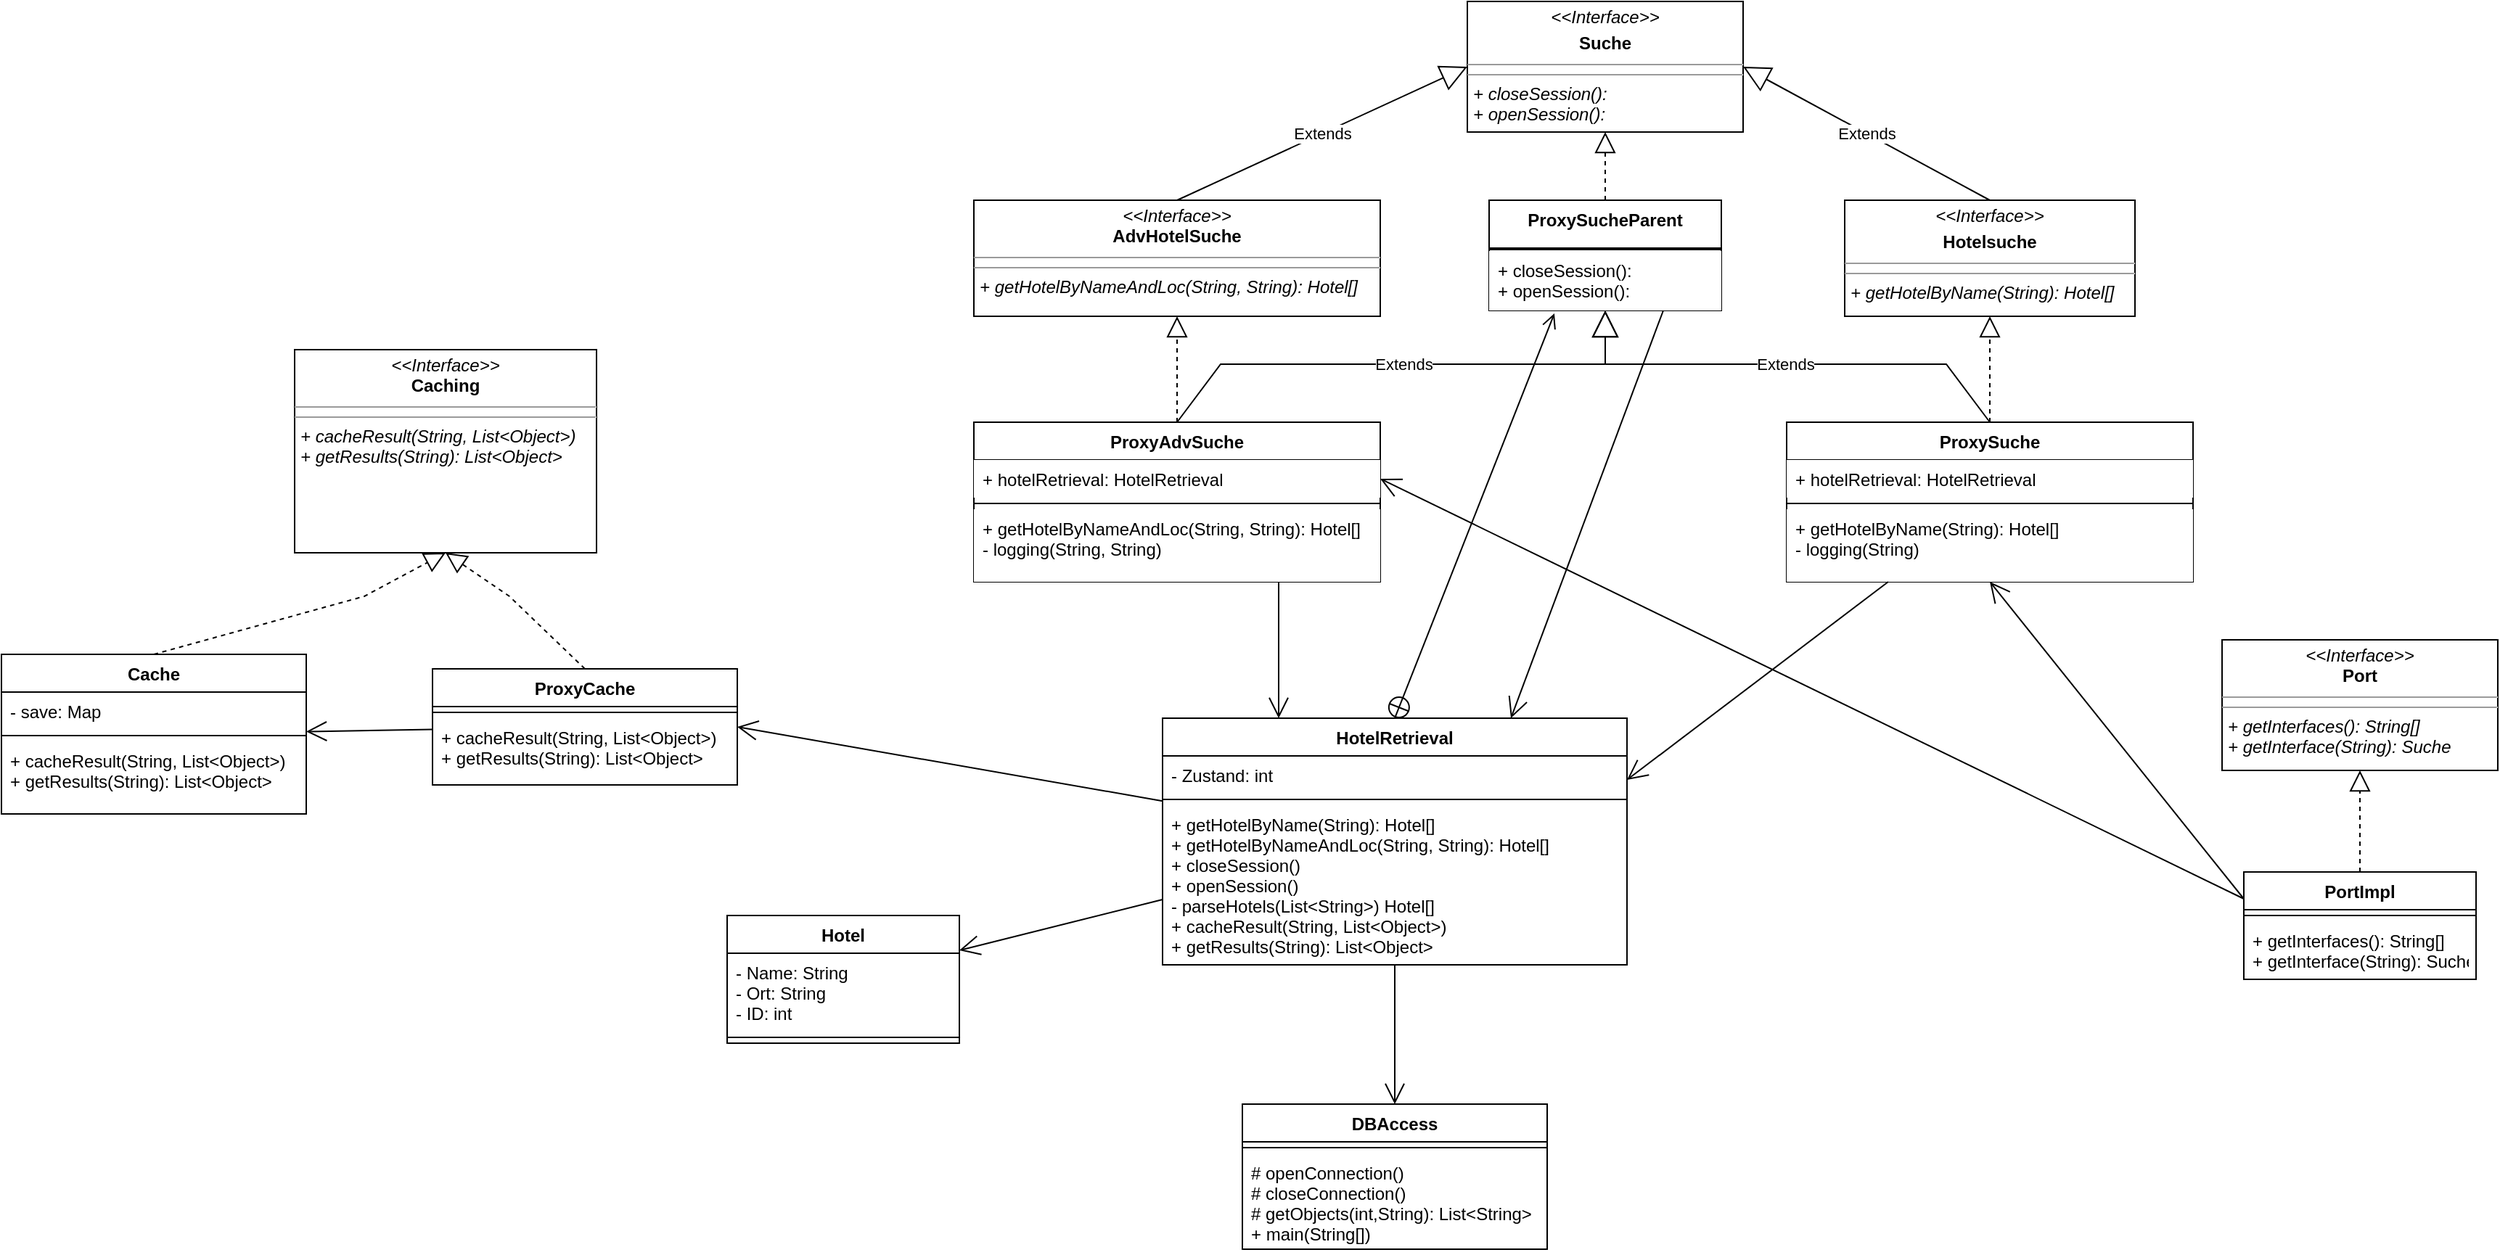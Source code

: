 <mxfile version="17.2.4" type="device"><diagram id="C5RBs43oDa-KdzZeNtuy" name="Page-1"><mxGraphModel dx="2120" dy="823" grid="0" gridSize="10" guides="1" tooltips="1" connect="1" arrows="1" fold="1" page="1" pageScale="1" pageWidth="827" pageHeight="1169" background="#ffffff" math="0" shadow="0"><root><mxCell id="WIyWlLk6GJQsqaUBKTNV-0"/><mxCell id="WIyWlLk6GJQsqaUBKTNV-1" parent="WIyWlLk6GJQsqaUBKTNV-0"/><mxCell id="56pjx8_hTioEoheBD4xP-1" value="&lt;p style=&quot;margin: 0px ; margin-top: 4px ; text-align: center&quot;&gt;&lt;i&gt;&amp;lt;&amp;lt;Interface&amp;gt;&amp;gt;&lt;b&gt;&lt;br&gt;&lt;/b&gt;&lt;/i&gt;&lt;/p&gt;&lt;p style=&quot;margin: 0px ; margin-top: 4px ; text-align: center&quot;&gt;&lt;b&gt;Suche&lt;/b&gt;&lt;i&gt;&lt;br&gt;&lt;/i&gt;&lt;/p&gt;&lt;hr size=&quot;1&quot;&gt;&lt;hr size=&quot;1&quot;&gt;&lt;p style=&quot;margin: 0px ; margin-left: 4px&quot;&gt;&lt;i&gt;+ closeSession(): &lt;br&gt;+ openSession():&lt;br&gt;&lt;/i&gt;&lt;/p&gt;" style="verticalAlign=top;align=left;overflow=fill;fontSize=12;fontFamily=Helvetica;html=1;" parent="WIyWlLk6GJQsqaUBKTNV-1" vertex="1"><mxGeometry x="300" y="110" width="190" height="90" as="geometry"/></mxCell><mxCell id="56pjx8_hTioEoheBD4xP-5" value="&lt;p style=&quot;margin: 0px ; margin-top: 4px ; text-align: center&quot;&gt;&lt;i&gt;&amp;lt;&amp;lt;Interface&amp;gt;&amp;gt;&lt;br&gt;&lt;/i&gt;&lt;b&gt;AdvHotelSuche&lt;/b&gt;&lt;i&gt;&lt;br&gt;&lt;/i&gt;&lt;/p&gt;&lt;hr size=&quot;1&quot;&gt;&lt;hr size=&quot;1&quot;&gt;&lt;p style=&quot;margin: 0px ; margin-left: 4px&quot;&gt;&lt;i&gt;+ getHotelByNameAndLoc(String, String): Hotel[]&lt;br&gt;&lt;/i&gt;&lt;/p&gt;" style="verticalAlign=top;align=left;overflow=fill;fontSize=12;fontFamily=Helvetica;html=1;" parent="WIyWlLk6GJQsqaUBKTNV-1" vertex="1"><mxGeometry x="-40" y="247" width="280" height="80" as="geometry"/></mxCell><mxCell id="56pjx8_hTioEoheBD4xP-6" value="&lt;p style=&quot;margin: 0px ; margin-top: 4px ; text-align: center&quot;&gt;&lt;i&gt;&amp;lt;&amp;lt;Interface&amp;gt;&amp;gt;&lt;/i&gt;&lt;b&gt;&lt;br&gt;&lt;/b&gt;&lt;/p&gt;&lt;p style=&quot;margin: 0px ; margin-top: 4px ; text-align: center&quot;&gt;&lt;b&gt;Hotelsuche&lt;/b&gt;&lt;br&gt;&lt;b&gt;&lt;/b&gt;&lt;/p&gt;&lt;hr size=&quot;1&quot;&gt;&lt;hr size=&quot;1&quot;&gt;&lt;p style=&quot;margin: 0px ; margin-left: 4px&quot;&gt;&lt;i&gt;+ getHotelByName(String): Hotel[]&lt;/i&gt;&lt;br&gt;&lt;/p&gt;" style="verticalAlign=top;align=left;overflow=fill;fontSize=12;fontFamily=Helvetica;html=1;" parent="WIyWlLk6GJQsqaUBKTNV-1" vertex="1"><mxGeometry x="560" y="247" width="200" height="80" as="geometry"/></mxCell><mxCell id="56pjx8_hTioEoheBD4xP-7" value="ProxySucheParent" style="swimlane;fontStyle=1;align=center;verticalAlign=top;childLayout=stackLayout;horizontal=1;startSize=33;horizontalStack=0;resizeParent=1;resizeParentMax=0;resizeLast=0;collapsible=1;marginBottom=0;fillColor=default;" parent="WIyWlLk6GJQsqaUBKTNV-1" vertex="1"><mxGeometry x="315" y="247" width="160" height="76" as="geometry"/></mxCell><mxCell id="56pjx8_hTioEoheBD4xP-9" value="" style="line;strokeWidth=1;align=left;verticalAlign=middle;spacingTop=-1;spacingLeft=3;spacingRight=3;rotatable=0;labelPosition=right;points=[];portConstraint=eastwest;" parent="56pjx8_hTioEoheBD4xP-7" vertex="1"><mxGeometry y="33" width="160" height="2" as="geometry"/></mxCell><mxCell id="56pjx8_hTioEoheBD4xP-10" value="+ closeSession(): &#10;+ openSession():" style="text;align=left;verticalAlign=top;spacingLeft=4;spacingRight=4;overflow=hidden;rotatable=0;points=[[0,0.5],[1,0.5]];portConstraint=eastwest;fillColor=default;" parent="56pjx8_hTioEoheBD4xP-7" vertex="1"><mxGeometry y="35" width="160" height="41" as="geometry"/></mxCell><mxCell id="56pjx8_hTioEoheBD4xP-11" value="ProxyAdvSuche" style="swimlane;fontStyle=1;align=center;verticalAlign=top;childLayout=stackLayout;horizontal=1;startSize=26;horizontalStack=0;resizeParent=1;resizeParentMax=0;resizeLast=0;collapsible=1;marginBottom=0;" parent="WIyWlLk6GJQsqaUBKTNV-1" vertex="1"><mxGeometry x="-40" y="400" width="280" height="110" as="geometry"/></mxCell><mxCell id="56pjx8_hTioEoheBD4xP-12" value="+ hotelRetrieval: HotelRetrieval" style="text;strokeColor=none;fillColor=default;align=left;verticalAlign=top;spacingLeft=4;spacingRight=4;overflow=hidden;rotatable=0;points=[[0,0.5],[1,0.5]];portConstraint=eastwest;" parent="56pjx8_hTioEoheBD4xP-11" vertex="1"><mxGeometry y="26" width="280" height="26" as="geometry"/></mxCell><mxCell id="56pjx8_hTioEoheBD4xP-13" value="" style="line;strokeWidth=1;fillColor=none;align=left;verticalAlign=middle;spacingTop=-1;spacingLeft=3;spacingRight=3;rotatable=0;labelPosition=right;points=[];portConstraint=eastwest;" parent="56pjx8_hTioEoheBD4xP-11" vertex="1"><mxGeometry y="52" width="280" height="8" as="geometry"/></mxCell><mxCell id="56pjx8_hTioEoheBD4xP-14" value="+ getHotelByNameAndLoc(String, String): Hotel[]&#10;- logging(String, String)&#10;" style="text;strokeColor=none;fillColor=default;align=left;verticalAlign=top;spacingLeft=4;spacingRight=4;overflow=hidden;rotatable=0;points=[[0,0.5],[1,0.5]];portConstraint=eastwest;" parent="56pjx8_hTioEoheBD4xP-11" vertex="1"><mxGeometry y="60" width="280" height="50" as="geometry"/></mxCell><mxCell id="56pjx8_hTioEoheBD4xP-15" value="ProxySuche" style="swimlane;fontStyle=1;align=center;verticalAlign=top;childLayout=stackLayout;horizontal=1;startSize=26;horizontalStack=0;resizeParent=1;resizeParentMax=0;resizeLast=0;collapsible=1;marginBottom=0;" parent="WIyWlLk6GJQsqaUBKTNV-1" vertex="1"><mxGeometry x="520" y="400" width="280" height="110" as="geometry"/></mxCell><mxCell id="56pjx8_hTioEoheBD4xP-16" value="+ hotelRetrieval: HotelRetrieval" style="text;strokeColor=none;fillColor=default;align=left;verticalAlign=top;spacingLeft=4;spacingRight=4;overflow=hidden;rotatable=0;points=[[0,0.5],[1,0.5]];portConstraint=eastwest;" parent="56pjx8_hTioEoheBD4xP-15" vertex="1"><mxGeometry y="26" width="280" height="26" as="geometry"/></mxCell><mxCell id="56pjx8_hTioEoheBD4xP-17" value="" style="line;strokeWidth=1;fillColor=#FFFFFF;align=left;verticalAlign=middle;spacingTop=-1;spacingLeft=3;spacingRight=3;rotatable=0;labelPosition=right;points=[];portConstraint=eastwest;gradientColor=none;" parent="56pjx8_hTioEoheBD4xP-15" vertex="1"><mxGeometry y="52" width="280" height="8" as="geometry"/></mxCell><mxCell id="56pjx8_hTioEoheBD4xP-18" value="+ getHotelByName(String): Hotel[]&#10;- logging(String)&#10;" style="text;strokeColor=none;fillColor=default;align=left;verticalAlign=top;spacingLeft=4;spacingRight=4;overflow=hidden;rotatable=0;points=[[0,0.5],[1,0.5]];portConstraint=eastwest;" parent="56pjx8_hTioEoheBD4xP-15" vertex="1"><mxGeometry y="60" width="280" height="50" as="geometry"/></mxCell><mxCell id="56pjx8_hTioEoheBD4xP-19" value="Extends" style="endArrow=block;endSize=16;endFill=0;html=1;rounded=0;exitX=0.5;exitY=0;exitDx=0;exitDy=0;entryX=0.5;entryY=1;entryDx=0;entryDy=0;" parent="WIyWlLk6GJQsqaUBKTNV-1" source="56pjx8_hTioEoheBD4xP-11" target="56pjx8_hTioEoheBD4xP-7" edge="1"><mxGeometry width="160" relative="1" as="geometry"><mxPoint x="330" y="390" as="sourcePoint"/><mxPoint x="350" y="330" as="targetPoint"/><Array as="points"><mxPoint x="130" y="360"/><mxPoint x="395" y="360"/></Array></mxGeometry></mxCell><mxCell id="56pjx8_hTioEoheBD4xP-20" value="Extends" style="endArrow=block;endSize=16;endFill=0;html=1;rounded=0;exitX=0.5;exitY=0;exitDx=0;exitDy=0;entryX=0.5;entryY=1;entryDx=0;entryDy=0;" parent="WIyWlLk6GJQsqaUBKTNV-1" source="56pjx8_hTioEoheBD4xP-15" target="56pjx8_hTioEoheBD4xP-7" edge="1"><mxGeometry width="160" relative="1" as="geometry"><mxPoint x="330" y="390" as="sourcePoint"/><mxPoint x="460" y="340" as="targetPoint"/><Array as="points"><mxPoint x="630" y="360"/><mxPoint x="395" y="360"/></Array></mxGeometry></mxCell><mxCell id="56pjx8_hTioEoheBD4xP-21" value="" style="endArrow=block;dashed=1;endFill=0;endSize=12;html=1;rounded=0;exitX=0.5;exitY=0;exitDx=0;exitDy=0;entryX=0.5;entryY=1;entryDx=0;entryDy=0;" parent="WIyWlLk6GJQsqaUBKTNV-1" source="56pjx8_hTioEoheBD4xP-11" target="56pjx8_hTioEoheBD4xP-5" edge="1"><mxGeometry width="160" relative="1" as="geometry"><mxPoint x="330" y="390" as="sourcePoint"/><mxPoint x="490" y="390" as="targetPoint"/></mxGeometry></mxCell><mxCell id="56pjx8_hTioEoheBD4xP-22" value="" style="endArrow=block;dashed=1;endFill=0;endSize=12;html=1;rounded=0;exitX=0.5;exitY=0;exitDx=0;exitDy=0;entryX=0.5;entryY=1;entryDx=0;entryDy=0;" parent="WIyWlLk6GJQsqaUBKTNV-1" source="56pjx8_hTioEoheBD4xP-15" target="56pjx8_hTioEoheBD4xP-6" edge="1"><mxGeometry width="160" relative="1" as="geometry"><mxPoint x="330" y="390" as="sourcePoint"/><mxPoint x="490" y="390" as="targetPoint"/></mxGeometry></mxCell><mxCell id="56pjx8_hTioEoheBD4xP-23" value="" style="endArrow=block;dashed=1;endFill=0;endSize=12;html=1;rounded=0;exitX=0.5;exitY=0;exitDx=0;exitDy=0;entryX=0.5;entryY=1;entryDx=0;entryDy=0;" parent="WIyWlLk6GJQsqaUBKTNV-1" source="56pjx8_hTioEoheBD4xP-7" target="56pjx8_hTioEoheBD4xP-1" edge="1"><mxGeometry width="160" relative="1" as="geometry"><mxPoint x="330" y="390" as="sourcePoint"/><mxPoint x="490" y="390" as="targetPoint"/></mxGeometry></mxCell><mxCell id="56pjx8_hTioEoheBD4xP-24" value="Extends" style="endArrow=block;endSize=16;endFill=0;html=1;rounded=0;exitX=0.5;exitY=0;exitDx=0;exitDy=0;entryX=0;entryY=0.5;entryDx=0;entryDy=0;" parent="WIyWlLk6GJQsqaUBKTNV-1" source="56pjx8_hTioEoheBD4xP-5" target="56pjx8_hTioEoheBD4xP-1" edge="1"><mxGeometry width="160" relative="1" as="geometry"><mxPoint x="200" y="570" as="sourcePoint"/><mxPoint x="360" y="570" as="targetPoint"/></mxGeometry></mxCell><mxCell id="56pjx8_hTioEoheBD4xP-25" value="Extends" style="endArrow=block;endSize=16;endFill=0;html=1;rounded=0;exitX=0.5;exitY=0;exitDx=0;exitDy=0;entryX=1;entryY=0.5;entryDx=0;entryDy=0;" parent="WIyWlLk6GJQsqaUBKTNV-1" source="56pjx8_hTioEoheBD4xP-6" target="56pjx8_hTioEoheBD4xP-1" edge="1"><mxGeometry width="160" relative="1" as="geometry"><mxPoint x="330" y="390" as="sourcePoint"/><mxPoint x="490" y="390" as="targetPoint"/></mxGeometry></mxCell><mxCell id="56pjx8_hTioEoheBD4xP-26" value="Hotel" style="swimlane;fontStyle=1;align=center;verticalAlign=top;childLayout=stackLayout;horizontal=1;startSize=26;horizontalStack=0;resizeParent=1;resizeParentMax=0;resizeLast=0;collapsible=1;marginBottom=0;" parent="WIyWlLk6GJQsqaUBKTNV-1" vertex="1"><mxGeometry x="-210" y="740" width="160" height="88" as="geometry"/></mxCell><mxCell id="56pjx8_hTioEoheBD4xP-27" value="- Name: String&#10;- Ort: String&#10;- ID: int&#10;" style="text;strokeColor=none;fillColor=none;align=left;verticalAlign=top;spacingLeft=4;spacingRight=4;overflow=hidden;rotatable=0;points=[[0,0.5],[1,0.5]];portConstraint=eastwest;" parent="56pjx8_hTioEoheBD4xP-26" vertex="1"><mxGeometry y="26" width="160" height="54" as="geometry"/></mxCell><mxCell id="56pjx8_hTioEoheBD4xP-28" value="" style="line;strokeWidth=1;fillColor=none;align=left;verticalAlign=middle;spacingTop=-1;spacingLeft=3;spacingRight=3;rotatable=0;labelPosition=right;points=[];portConstraint=eastwest;" parent="56pjx8_hTioEoheBD4xP-26" vertex="1"><mxGeometry y="80" width="160" height="8" as="geometry"/></mxCell><mxCell id="56pjx8_hTioEoheBD4xP-30" value="DBAccess" style="swimlane;fontStyle=1;align=center;verticalAlign=top;childLayout=stackLayout;horizontal=1;startSize=26;horizontalStack=0;resizeParent=1;resizeParentMax=0;resizeLast=0;collapsible=1;marginBottom=0;" parent="WIyWlLk6GJQsqaUBKTNV-1" vertex="1"><mxGeometry x="145" y="870" width="210" height="100" as="geometry"/></mxCell><mxCell id="56pjx8_hTioEoheBD4xP-32" value="" style="line;strokeWidth=1;fillColor=none;align=left;verticalAlign=middle;spacingTop=-1;spacingLeft=3;spacingRight=3;rotatable=0;labelPosition=right;points=[];portConstraint=eastwest;" parent="56pjx8_hTioEoheBD4xP-30" vertex="1"><mxGeometry y="26" width="210" height="8" as="geometry"/></mxCell><mxCell id="56pjx8_hTioEoheBD4xP-33" value="# openConnection()&#10;# closeConnection()&#10;# getObjects(int,String): List&lt;String&gt;&#10;+ main(String[])&#10;" style="text;strokeColor=none;fillColor=none;align=left;verticalAlign=top;spacingLeft=4;spacingRight=4;overflow=hidden;rotatable=0;points=[[0,0.5],[1,0.5]];portConstraint=eastwest;" parent="56pjx8_hTioEoheBD4xP-30" vertex="1"><mxGeometry y="34" width="210" height="66" as="geometry"/></mxCell><mxCell id="56pjx8_hTioEoheBD4xP-34" value="&lt;p style=&quot;margin: 0px ; margin-top: 4px ; text-align: center&quot;&gt;&lt;i&gt;&amp;lt;&amp;lt;Interface&amp;gt;&amp;gt;&lt;/i&gt;&lt;br&gt;&lt;b&gt;Port&lt;/b&gt;&lt;br&gt;&lt;/p&gt;&lt;hr size=&quot;1&quot;&gt;&lt;hr size=&quot;1&quot;&gt;&lt;p style=&quot;margin: 0px ; margin-left: 4px&quot;&gt;&lt;i&gt;+ getInterfaces(): String[]&lt;br&gt;+ getInterface(String): Suche&lt;br&gt;&lt;/i&gt;&lt;/p&gt;" style="verticalAlign=top;align=left;overflow=fill;fontSize=12;fontFamily=Helvetica;html=1;" parent="WIyWlLk6GJQsqaUBKTNV-1" vertex="1"><mxGeometry x="820" y="550" width="190" height="90" as="geometry"/></mxCell><mxCell id="56pjx8_hTioEoheBD4xP-35" value="PortImpl" style="swimlane;fontStyle=1;align=center;verticalAlign=top;childLayout=stackLayout;horizontal=1;startSize=26;horizontalStack=0;resizeParent=1;resizeParentMax=0;resizeLast=0;collapsible=1;marginBottom=0;" parent="WIyWlLk6GJQsqaUBKTNV-1" vertex="1"><mxGeometry x="835" y="710" width="160" height="74" as="geometry"/></mxCell><mxCell id="56pjx8_hTioEoheBD4xP-37" value="" style="line;strokeWidth=1;fillColor=none;align=left;verticalAlign=middle;spacingTop=-1;spacingLeft=3;spacingRight=3;rotatable=0;labelPosition=right;points=[];portConstraint=eastwest;" parent="56pjx8_hTioEoheBD4xP-35" vertex="1"><mxGeometry y="26" width="160" height="8" as="geometry"/></mxCell><mxCell id="56pjx8_hTioEoheBD4xP-38" value="+ getInterfaces(): String[]&#10;+ getInterface(String): Suche" style="text;strokeColor=none;fillColor=none;align=left;verticalAlign=top;spacingLeft=4;spacingRight=4;overflow=hidden;rotatable=0;points=[[0,0.5],[1,0.5]];portConstraint=eastwest;" parent="56pjx8_hTioEoheBD4xP-35" vertex="1"><mxGeometry y="34" width="160" height="40" as="geometry"/></mxCell><mxCell id="56pjx8_hTioEoheBD4xP-39" value="" style="endArrow=block;dashed=1;endFill=0;endSize=12;html=1;rounded=0;exitX=0.5;exitY=0;exitDx=0;exitDy=0;entryX=0.5;entryY=1;entryDx=0;entryDy=0;" parent="WIyWlLk6GJQsqaUBKTNV-1" source="56pjx8_hTioEoheBD4xP-35" target="56pjx8_hTioEoheBD4xP-34" edge="1"><mxGeometry width="160" relative="1" as="geometry"><mxPoint x="380" y="510" as="sourcePoint"/><mxPoint x="540" y="510" as="targetPoint"/></mxGeometry></mxCell><mxCell id="56pjx8_hTioEoheBD4xP-40" value="&lt;p style=&quot;margin: 0px ; margin-top: 4px ; text-align: center&quot;&gt;&lt;i&gt;&amp;lt;&amp;lt;Interface&amp;gt;&amp;gt;&lt;/i&gt;&lt;br&gt;&lt;b&gt;Caching&lt;/b&gt;&lt;br&gt;&lt;/p&gt;&lt;hr size=&quot;1&quot;&gt;&lt;hr size=&quot;1&quot;&gt;&lt;p style=&quot;margin: 0px ; margin-left: 4px&quot;&gt;&lt;i&gt;+ cacheResult(String, List&amp;lt;Object&amp;gt;)&lt;/i&gt;&lt;/p&gt;&lt;p style=&quot;margin: 0px ; margin-left: 4px&quot;&gt;&lt;i&gt;+ getResults(String): List&amp;lt;Object&amp;gt;&lt;/i&gt;&lt;br&gt;&lt;/p&gt;" style="verticalAlign=top;align=left;overflow=fill;fontSize=12;fontFamily=Helvetica;html=1;" parent="WIyWlLk6GJQsqaUBKTNV-1" vertex="1"><mxGeometry x="-508" y="350" width="208" height="140" as="geometry"/></mxCell><mxCell id="56pjx8_hTioEoheBD4xP-41" value="Cache" style="swimlane;fontStyle=1;align=center;verticalAlign=top;childLayout=stackLayout;horizontal=1;startSize=26;horizontalStack=0;resizeParent=1;resizeParentMax=0;resizeLast=0;collapsible=1;marginBottom=0;" parent="WIyWlLk6GJQsqaUBKTNV-1" vertex="1"><mxGeometry x="-710" y="560" width="210" height="110" as="geometry"/></mxCell><mxCell id="56pjx8_hTioEoheBD4xP-42" value="- save: Map" style="text;strokeColor=none;fillColor=none;align=left;verticalAlign=top;spacingLeft=4;spacingRight=4;overflow=hidden;rotatable=0;points=[[0,0.5],[1,0.5]];portConstraint=eastwest;" parent="56pjx8_hTioEoheBD4xP-41" vertex="1"><mxGeometry y="26" width="210" height="26" as="geometry"/></mxCell><mxCell id="56pjx8_hTioEoheBD4xP-43" value="" style="line;strokeWidth=1;fillColor=none;align=left;verticalAlign=middle;spacingTop=-1;spacingLeft=3;spacingRight=3;rotatable=0;labelPosition=right;points=[];portConstraint=eastwest;" parent="56pjx8_hTioEoheBD4xP-41" vertex="1"><mxGeometry y="52" width="210" height="8" as="geometry"/></mxCell><mxCell id="56pjx8_hTioEoheBD4xP-44" value="+ cacheResult(String, List&lt;Object&gt;)&#10;+ getResults(String): List&lt;Object&gt;" style="text;strokeColor=none;fillColor=none;align=left;verticalAlign=top;spacingLeft=4;spacingRight=4;overflow=hidden;rotatable=0;points=[[0,0.5],[1,0.5]];portConstraint=eastwest;" parent="56pjx8_hTioEoheBD4xP-41" vertex="1"><mxGeometry y="60" width="210" height="50" as="geometry"/></mxCell><mxCell id="56pjx8_hTioEoheBD4xP-45" value="ProxyCache" style="swimlane;fontStyle=1;align=center;verticalAlign=top;childLayout=stackLayout;horizontal=1;startSize=26;horizontalStack=0;resizeParent=1;resizeParentMax=0;resizeLast=0;collapsible=1;marginBottom=0;" parent="WIyWlLk6GJQsqaUBKTNV-1" vertex="1"><mxGeometry x="-413" y="570" width="210" height="80" as="geometry"/></mxCell><mxCell id="56pjx8_hTioEoheBD4xP-47" value="" style="line;strokeWidth=1;fillColor=none;align=left;verticalAlign=middle;spacingTop=-1;spacingLeft=3;spacingRight=3;rotatable=0;labelPosition=right;points=[];portConstraint=eastwest;" parent="56pjx8_hTioEoheBD4xP-45" vertex="1"><mxGeometry y="26" width="210" height="8" as="geometry"/></mxCell><mxCell id="56pjx8_hTioEoheBD4xP-48" value="+ cacheResult(String, List&lt;Object&gt;)&#10;+ getResults(String): List&lt;Object&gt;" style="text;strokeColor=none;fillColor=none;align=left;verticalAlign=top;spacingLeft=4;spacingRight=4;overflow=hidden;rotatable=0;points=[[0,0.5],[1,0.5]];portConstraint=eastwest;" parent="56pjx8_hTioEoheBD4xP-45" vertex="1"><mxGeometry y="34" width="210" height="46" as="geometry"/></mxCell><mxCell id="56pjx8_hTioEoheBD4xP-49" value="" style="endArrow=block;dashed=1;endFill=0;endSize=12;html=1;rounded=0;exitX=0.5;exitY=0;exitDx=0;exitDy=0;entryX=0.5;entryY=1;entryDx=0;entryDy=0;" parent="WIyWlLk6GJQsqaUBKTNV-1" source="56pjx8_hTioEoheBD4xP-41" target="56pjx8_hTioEoheBD4xP-40" edge="1"><mxGeometry width="160" relative="1" as="geometry"><mxPoint x="-390" y="510" as="sourcePoint"/><mxPoint x="-230" y="510" as="targetPoint"/><Array as="points"><mxPoint x="-460" y="520"/></Array></mxGeometry></mxCell><mxCell id="56pjx8_hTioEoheBD4xP-50" value="" style="endArrow=block;dashed=1;endFill=0;endSize=12;html=1;rounded=0;exitX=0.5;exitY=0;exitDx=0;exitDy=0;entryX=0.5;entryY=1;entryDx=0;entryDy=0;" parent="WIyWlLk6GJQsqaUBKTNV-1" source="56pjx8_hTioEoheBD4xP-45" target="56pjx8_hTioEoheBD4xP-40" edge="1"><mxGeometry width="160" relative="1" as="geometry"><mxPoint x="-390" y="510" as="sourcePoint"/><mxPoint x="-230" y="510" as="targetPoint"/><Array as="points"><mxPoint x="-360" y="520"/></Array></mxGeometry></mxCell><mxCell id="56pjx8_hTioEoheBD4xP-51" value="HotelRetrieval" style="swimlane;fontStyle=1;align=center;verticalAlign=top;childLayout=stackLayout;horizontal=1;startSize=26;horizontalStack=0;resizeParent=1;resizeParentMax=0;resizeLast=0;collapsible=1;marginBottom=0;" parent="WIyWlLk6GJQsqaUBKTNV-1" vertex="1"><mxGeometry x="90" y="604" width="320" height="170" as="geometry"><mxRectangle x="90" y="604" width="108" height="26" as="alternateBounds"/></mxGeometry></mxCell><mxCell id="56pjx8_hTioEoheBD4xP-52" value="- Zustand: int" style="text;strokeColor=none;fillColor=none;align=left;verticalAlign=top;spacingLeft=4;spacingRight=4;overflow=hidden;rotatable=0;points=[[0,0.5],[1,0.5]];portConstraint=eastwest;" parent="56pjx8_hTioEoheBD4xP-51" vertex="1"><mxGeometry y="26" width="320" height="26" as="geometry"/></mxCell><mxCell id="56pjx8_hTioEoheBD4xP-53" value="" style="line;strokeWidth=1;fillColor=none;align=left;verticalAlign=middle;spacingTop=-1;spacingLeft=3;spacingRight=3;rotatable=0;labelPosition=right;points=[];portConstraint=eastwest;" parent="56pjx8_hTioEoheBD4xP-51" vertex="1"><mxGeometry y="52" width="320" height="8" as="geometry"/></mxCell><mxCell id="56pjx8_hTioEoheBD4xP-54" value="+ getHotelByName(String): Hotel[]&#10;+ getHotelByNameAndLoc(String, String): Hotel[]&#10;+ closeSession()&#10;+ openSession()&#10;- parseHotels(List&lt;String&gt;) Hotel[]&#10;+ cacheResult(String, List&lt;Object&gt;)&#10;+ getResults(String): List&lt;Object&gt;" style="text;strokeColor=none;fillColor=none;align=left;verticalAlign=top;spacingLeft=4;spacingRight=4;overflow=hidden;rotatable=0;points=[[0,0.5],[1,0.5]];portConstraint=eastwest;" parent="56pjx8_hTioEoheBD4xP-51" vertex="1"><mxGeometry y="60" width="320" height="110" as="geometry"/></mxCell><mxCell id="56pjx8_hTioEoheBD4xP-55" value="" style="endArrow=open;startArrow=circlePlus;endFill=0;startFill=0;endSize=8;html=1;rounded=0;exitX=0.5;exitY=0;exitDx=0;exitDy=0;entryX=0.281;entryY=1.05;entryDx=0;entryDy=0;entryPerimeter=0;" parent="WIyWlLk6GJQsqaUBKTNV-1" source="56pjx8_hTioEoheBD4xP-51" target="56pjx8_hTioEoheBD4xP-10" edge="1"><mxGeometry width="160" relative="1" as="geometry"><mxPoint x="180" y="450" as="sourcePoint"/><mxPoint x="340" y="450" as="targetPoint"/></mxGeometry></mxCell><mxCell id="56pjx8_hTioEoheBD4xP-56" value="" style="endArrow=open;endFill=1;endSize=12;html=1;rounded=0;exitX=0.75;exitY=1;exitDx=0;exitDy=0;entryX=0.75;entryY=0;entryDx=0;entryDy=0;" parent="WIyWlLk6GJQsqaUBKTNV-1" source="56pjx8_hTioEoheBD4xP-7" target="56pjx8_hTioEoheBD4xP-51" edge="1"><mxGeometry width="160" relative="1" as="geometry"><mxPoint x="280" y="510" as="sourcePoint"/><mxPoint x="440" y="510" as="targetPoint"/></mxGeometry></mxCell><mxCell id="56pjx8_hTioEoheBD4xP-57" value="" style="endArrow=open;endFill=1;endSize=12;html=1;rounded=0;exitX=0.75;exitY=1;exitDx=0;exitDy=0;entryX=0.25;entryY=0;entryDx=0;entryDy=0;" parent="WIyWlLk6GJQsqaUBKTNV-1" source="56pjx8_hTioEoheBD4xP-11" target="56pjx8_hTioEoheBD4xP-51" edge="1"><mxGeometry width="160" relative="1" as="geometry"><mxPoint x="280" y="510" as="sourcePoint"/><mxPoint x="440" y="510" as="targetPoint"/></mxGeometry></mxCell><mxCell id="56pjx8_hTioEoheBD4xP-58" value="" style="endArrow=open;endFill=1;endSize=12;html=1;rounded=0;entryX=1;entryY=0.25;entryDx=0;entryDy=0;exitX=0.25;exitY=1;exitDx=0;exitDy=0;" parent="WIyWlLk6GJQsqaUBKTNV-1" source="56pjx8_hTioEoheBD4xP-15" target="56pjx8_hTioEoheBD4xP-51" edge="1"><mxGeometry width="160" relative="1" as="geometry"><mxPoint x="630" y="530" as="sourcePoint"/><mxPoint x="440" y="510" as="targetPoint"/></mxGeometry></mxCell><mxCell id="56pjx8_hTioEoheBD4xP-59" value="" style="endArrow=open;endFill=1;endSize=12;html=1;rounded=0;exitX=0.5;exitY=1;exitDx=0;exitDy=0;entryX=0.5;entryY=0;entryDx=0;entryDy=0;" parent="WIyWlLk6GJQsqaUBKTNV-1" source="56pjx8_hTioEoheBD4xP-51" target="56pjx8_hTioEoheBD4xP-30" edge="1"><mxGeometry width="160" relative="1" as="geometry"><mxPoint x="60" y="690" as="sourcePoint"/><mxPoint x="220" y="690" as="targetPoint"/></mxGeometry></mxCell><mxCell id="56pjx8_hTioEoheBD4xP-60" value="" style="endArrow=open;endFill=1;endSize=12;html=1;rounded=0;exitX=0;exitY=0.25;exitDx=0;exitDy=0;entryX=0.5;entryY=1;entryDx=0;entryDy=0;" parent="WIyWlLk6GJQsqaUBKTNV-1" source="56pjx8_hTioEoheBD4xP-35" target="56pjx8_hTioEoheBD4xP-15" edge="1"><mxGeometry width="160" relative="1" as="geometry"><mxPoint x="370" y="630" as="sourcePoint"/><mxPoint x="530" y="630" as="targetPoint"/></mxGeometry></mxCell><mxCell id="56pjx8_hTioEoheBD4xP-62" value="" style="endArrow=open;endFill=1;endSize=12;html=1;rounded=0;exitX=0;exitY=0.25;exitDx=0;exitDy=0;entryX=1;entryY=0.5;entryDx=0;entryDy=0;" parent="WIyWlLk6GJQsqaUBKTNV-1" source="56pjx8_hTioEoheBD4xP-35" target="56pjx8_hTioEoheBD4xP-12" edge="1"><mxGeometry width="160" relative="1" as="geometry"><mxPoint x="370" y="630" as="sourcePoint"/><mxPoint x="530" y="630" as="targetPoint"/></mxGeometry></mxCell><mxCell id="56pjx8_hTioEoheBD4xP-64" value="" style="endArrow=open;endFill=1;endSize=12;html=1;rounded=0;entryX=1;entryY=0.5;entryDx=0;entryDy=0;" parent="WIyWlLk6GJQsqaUBKTNV-1" source="56pjx8_hTioEoheBD4xP-51" target="56pjx8_hTioEoheBD4xP-45" edge="1"><mxGeometry width="160" relative="1" as="geometry"><mxPoint x="-110" y="630" as="sourcePoint"/><mxPoint x="50" y="630" as="targetPoint"/></mxGeometry></mxCell><mxCell id="56pjx8_hTioEoheBD4xP-65" value="" style="endArrow=open;endFill=1;endSize=12;html=1;rounded=0;" parent="WIyWlLk6GJQsqaUBKTNV-1" source="56pjx8_hTioEoheBD4xP-45" target="56pjx8_hTioEoheBD4xP-41" edge="1"><mxGeometry width="160" relative="1" as="geometry"><mxPoint x="-110" y="630" as="sourcePoint"/><mxPoint x="50" y="630" as="targetPoint"/></mxGeometry></mxCell><mxCell id="56pjx8_hTioEoheBD4xP-66" value="" style="endArrow=open;endFill=1;endSize=12;html=1;rounded=0;" parent="WIyWlLk6GJQsqaUBKTNV-1" source="56pjx8_hTioEoheBD4xP-51" target="56pjx8_hTioEoheBD4xP-26" edge="1"><mxGeometry width="160" relative="1" as="geometry"><mxPoint x="270" y="660" as="sourcePoint"/><mxPoint x="430" y="660" as="targetPoint"/></mxGeometry></mxCell></root></mxGraphModel></diagram></mxfile>